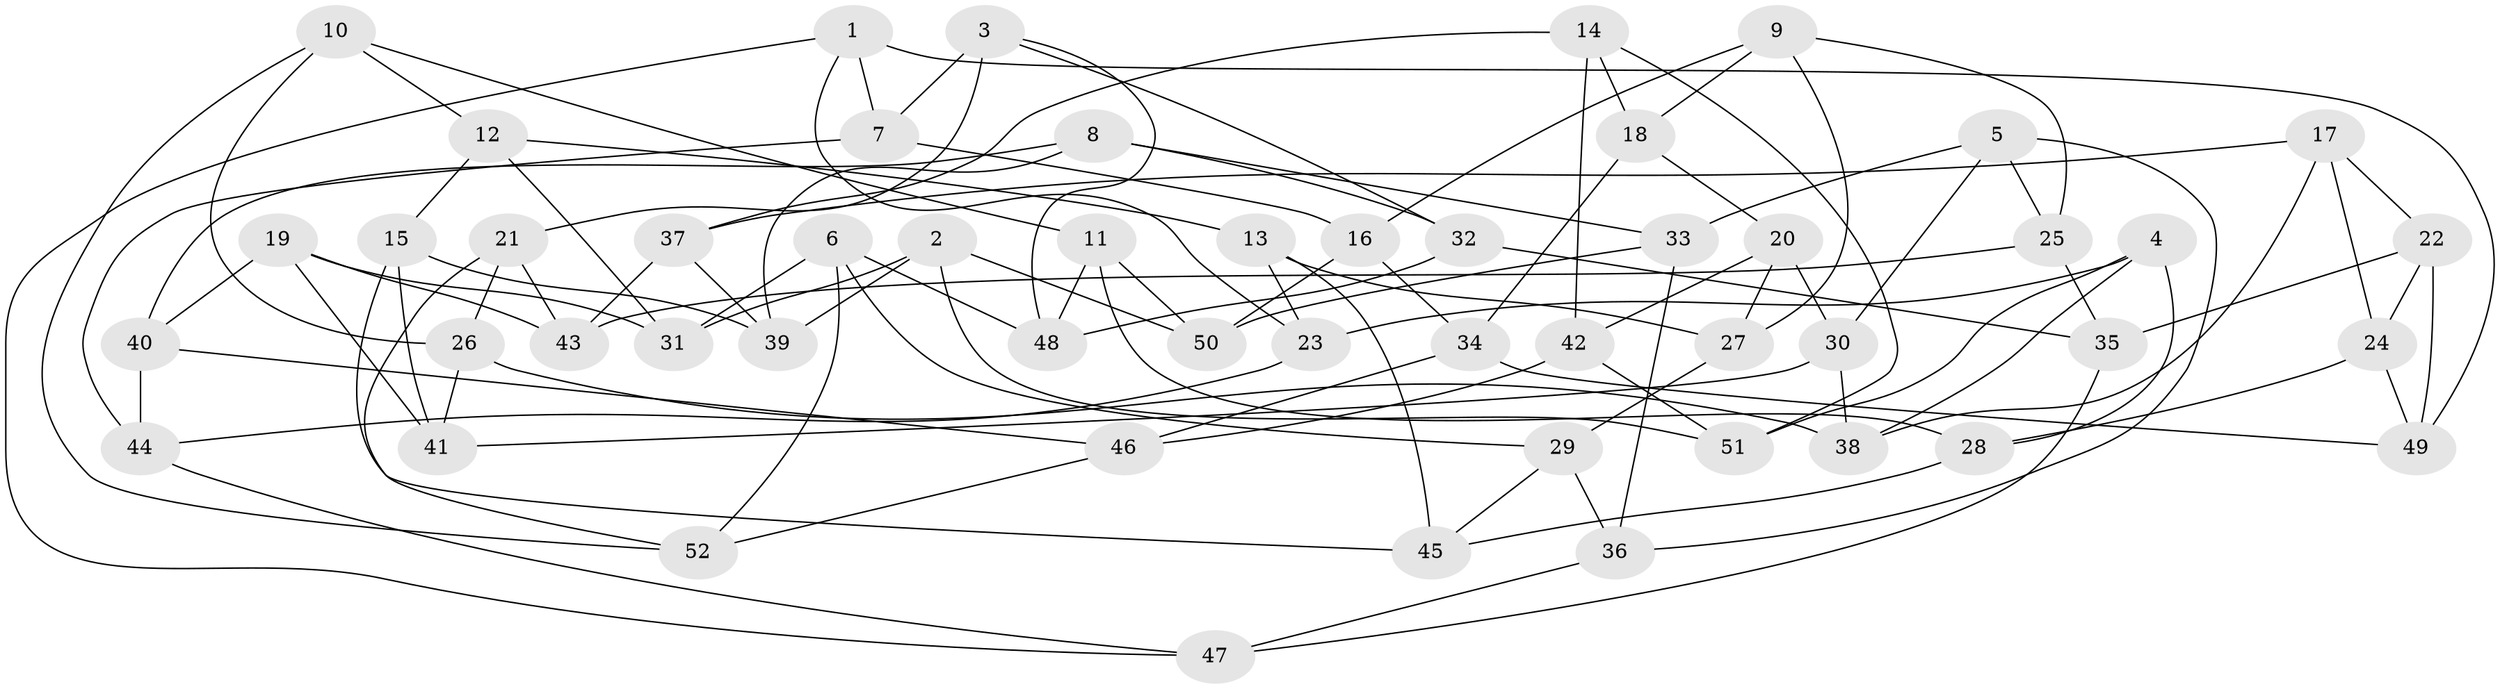 // Generated by graph-tools (version 1.1) at 2025/26/03/09/25 03:26:52]
// undirected, 52 vertices, 104 edges
graph export_dot {
graph [start="1"]
  node [color=gray90,style=filled];
  1;
  2;
  3;
  4;
  5;
  6;
  7;
  8;
  9;
  10;
  11;
  12;
  13;
  14;
  15;
  16;
  17;
  18;
  19;
  20;
  21;
  22;
  23;
  24;
  25;
  26;
  27;
  28;
  29;
  30;
  31;
  32;
  33;
  34;
  35;
  36;
  37;
  38;
  39;
  40;
  41;
  42;
  43;
  44;
  45;
  46;
  47;
  48;
  49;
  50;
  51;
  52;
  1 -- 47;
  1 -- 7;
  1 -- 23;
  1 -- 49;
  2 -- 39;
  2 -- 51;
  2 -- 31;
  2 -- 50;
  3 -- 7;
  3 -- 32;
  3 -- 21;
  3 -- 48;
  4 -- 38;
  4 -- 51;
  4 -- 23;
  4 -- 28;
  5 -- 25;
  5 -- 36;
  5 -- 33;
  5 -- 30;
  6 -- 52;
  6 -- 48;
  6 -- 29;
  6 -- 31;
  7 -- 16;
  7 -- 44;
  8 -- 32;
  8 -- 33;
  8 -- 39;
  8 -- 40;
  9 -- 27;
  9 -- 16;
  9 -- 25;
  9 -- 18;
  10 -- 11;
  10 -- 52;
  10 -- 12;
  10 -- 26;
  11 -- 48;
  11 -- 50;
  11 -- 28;
  12 -- 15;
  12 -- 31;
  12 -- 13;
  13 -- 27;
  13 -- 23;
  13 -- 45;
  14 -- 51;
  14 -- 37;
  14 -- 18;
  14 -- 42;
  15 -- 41;
  15 -- 45;
  15 -- 39;
  16 -- 34;
  16 -- 50;
  17 -- 24;
  17 -- 37;
  17 -- 38;
  17 -- 22;
  18 -- 20;
  18 -- 34;
  19 -- 43;
  19 -- 40;
  19 -- 31;
  19 -- 41;
  20 -- 30;
  20 -- 27;
  20 -- 42;
  21 -- 26;
  21 -- 52;
  21 -- 43;
  22 -- 49;
  22 -- 24;
  22 -- 35;
  23 -- 44;
  24 -- 28;
  24 -- 49;
  25 -- 43;
  25 -- 35;
  26 -- 41;
  26 -- 38;
  27 -- 29;
  28 -- 45;
  29 -- 45;
  29 -- 36;
  30 -- 38;
  30 -- 41;
  32 -- 35;
  32 -- 48;
  33 -- 50;
  33 -- 36;
  34 -- 46;
  34 -- 49;
  35 -- 47;
  36 -- 47;
  37 -- 39;
  37 -- 43;
  40 -- 44;
  40 -- 46;
  42 -- 46;
  42 -- 51;
  44 -- 47;
  46 -- 52;
}
